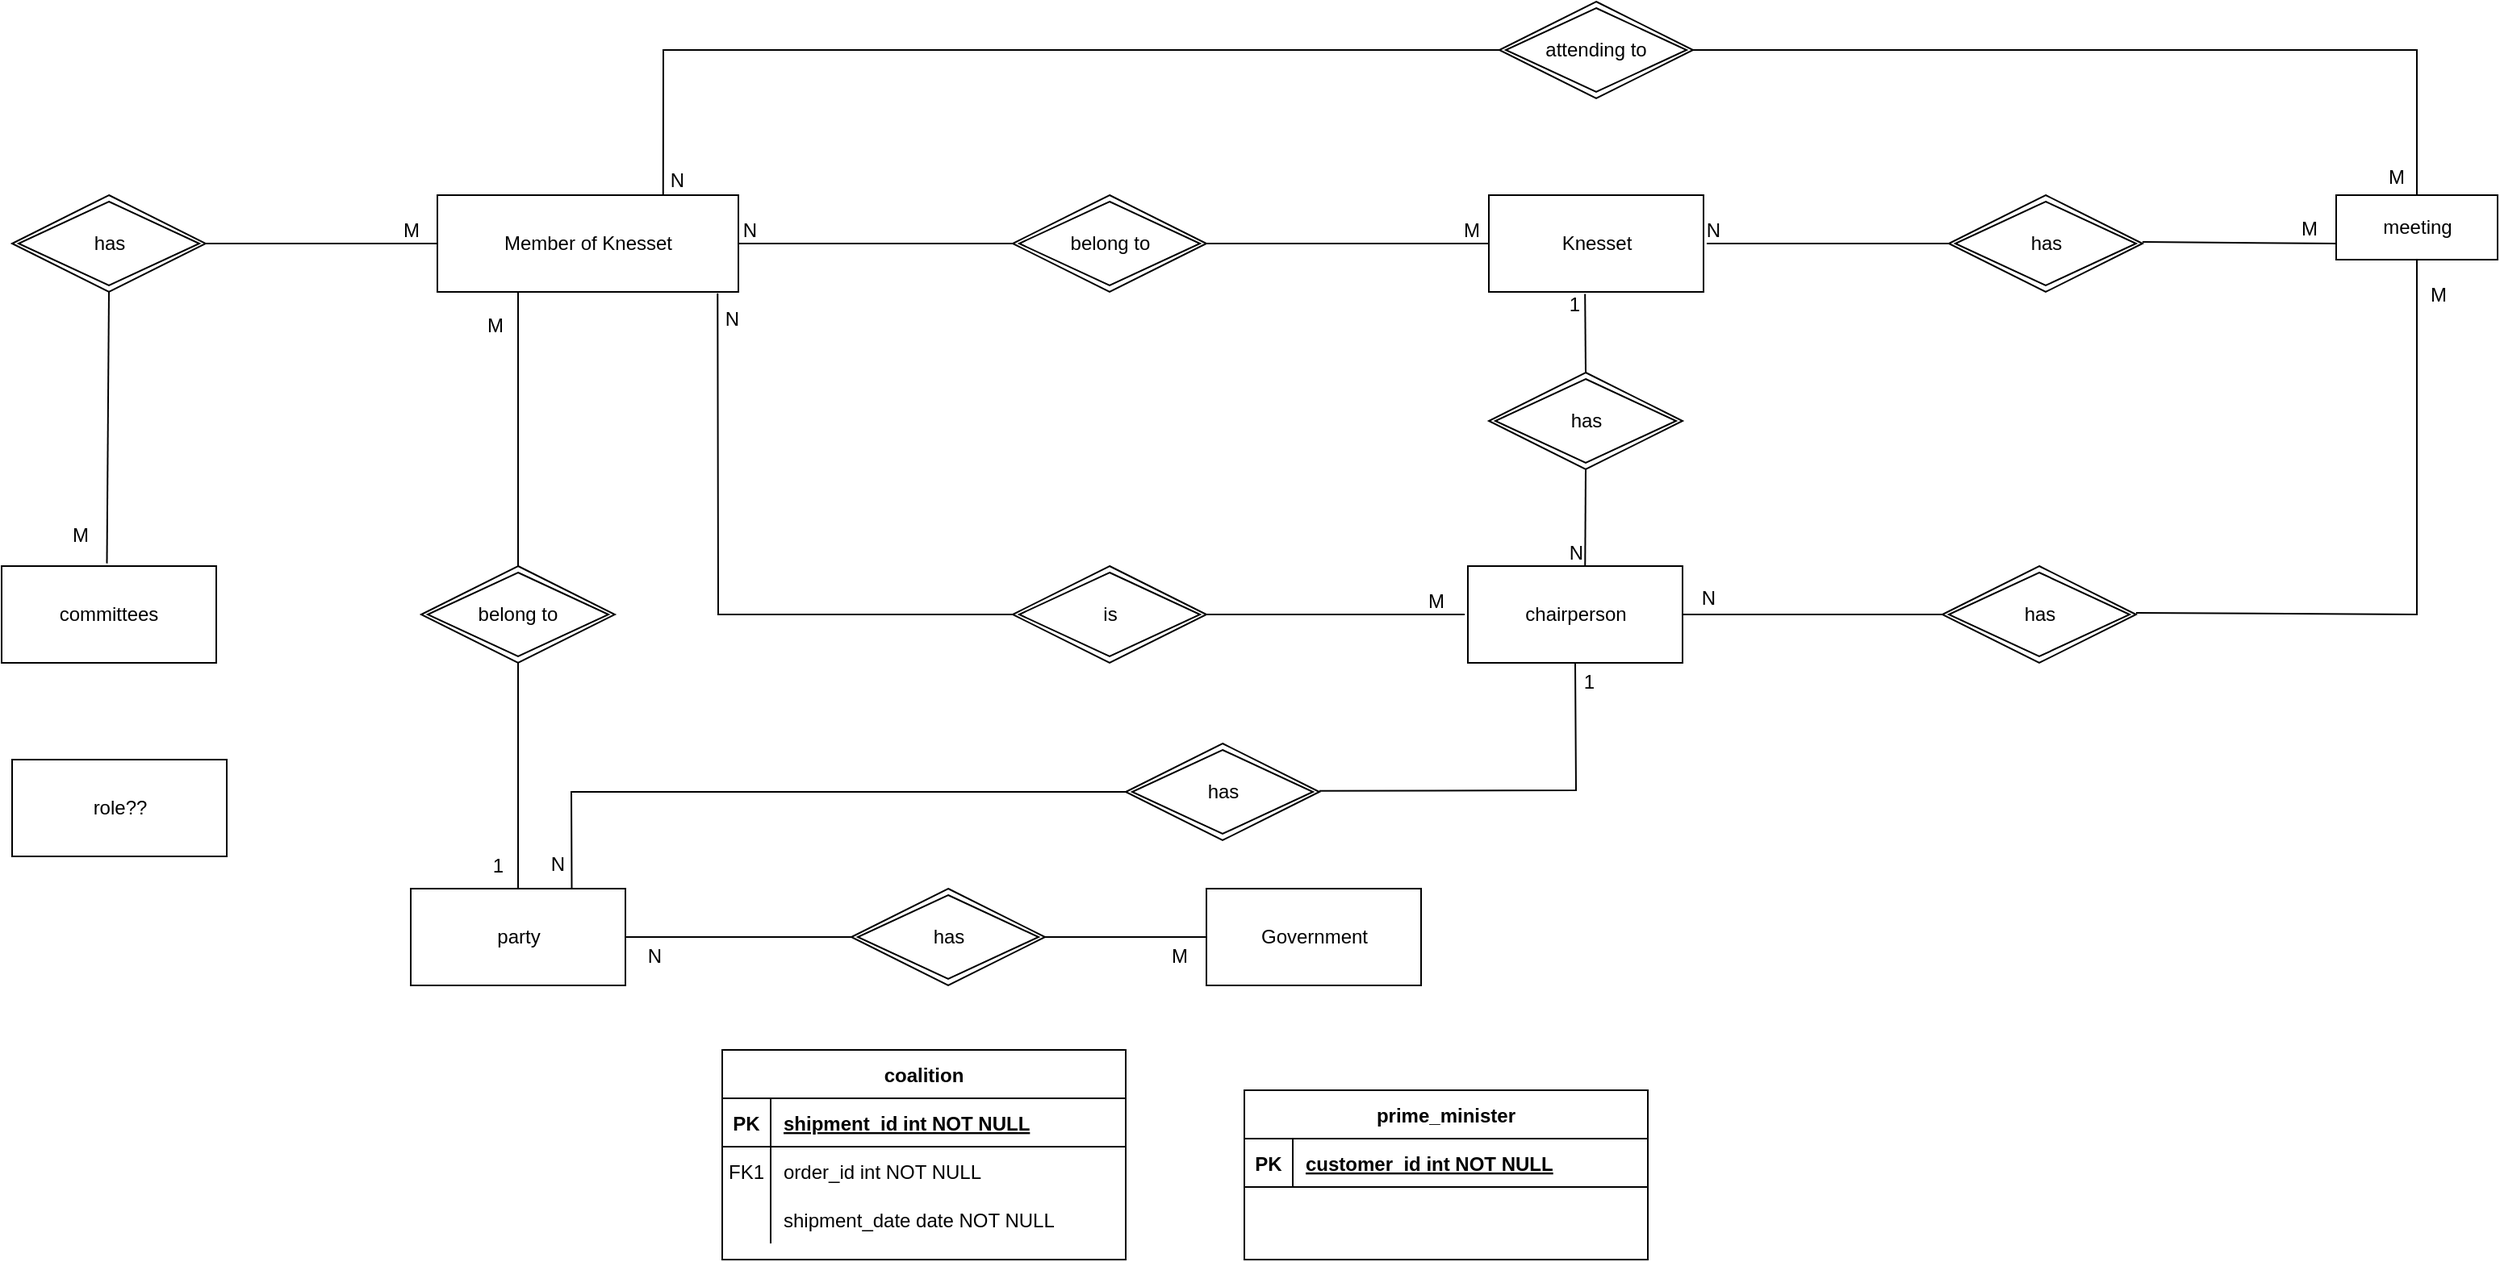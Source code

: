 <mxfile version="21.1.0" type="github">
  <diagram id="R2lEEEUBdFMjLlhIrx00" name="Page-1">
    <mxGraphModel dx="2465" dy="857" grid="1" gridSize="10" guides="1" tooltips="1" connect="1" arrows="1" fold="1" page="1" pageScale="1" pageWidth="850" pageHeight="1100" math="0" shadow="0" extFonts="Permanent Marker^https://fonts.googleapis.com/css?family=Permanent+Marker">
      <root>
        <mxCell id="0" />
        <mxCell id="1" parent="0" />
        <mxCell id="jUXAa7-mGyFEjl9MFrAE-49" value="prime_minister" style="shape=table;startSize=30;container=1;collapsible=1;childLayout=tableLayout;fixedRows=1;rowLines=0;fontStyle=1;align=center;resizeLast=1;" vertex="1" parent="1">
          <mxGeometry x="360" y="815" width="250" height="105" as="geometry" />
        </mxCell>
        <mxCell id="jUXAa7-mGyFEjl9MFrAE-50" value="" style="shape=partialRectangle;collapsible=0;dropTarget=0;pointerEvents=0;fillColor=none;points=[[0,0.5],[1,0.5]];portConstraint=eastwest;top=0;left=0;right=0;bottom=1;" vertex="1" parent="jUXAa7-mGyFEjl9MFrAE-49">
          <mxGeometry y="30" width="250" height="30" as="geometry" />
        </mxCell>
        <mxCell id="jUXAa7-mGyFEjl9MFrAE-51" value="PK" style="shape=partialRectangle;overflow=hidden;connectable=0;fillColor=none;top=0;left=0;bottom=0;right=0;fontStyle=1;" vertex="1" parent="jUXAa7-mGyFEjl9MFrAE-50">
          <mxGeometry width="30" height="30" as="geometry">
            <mxRectangle width="30" height="30" as="alternateBounds" />
          </mxGeometry>
        </mxCell>
        <mxCell id="jUXAa7-mGyFEjl9MFrAE-52" value="customer_id int NOT NULL " style="shape=partialRectangle;overflow=hidden;connectable=0;fillColor=none;top=0;left=0;bottom=0;right=0;align=left;spacingLeft=6;fontStyle=5;" vertex="1" parent="jUXAa7-mGyFEjl9MFrAE-50">
          <mxGeometry x="30" width="220" height="30" as="geometry">
            <mxRectangle width="220" height="30" as="alternateBounds" />
          </mxGeometry>
        </mxCell>
        <mxCell id="jUXAa7-mGyFEjl9MFrAE-54" value="coalition" style="shape=table;startSize=30;container=1;collapsible=1;childLayout=tableLayout;fixedRows=1;rowLines=0;fontStyle=1;align=center;resizeLast=1;" vertex="1" parent="1">
          <mxGeometry x="36.5" y="790" width="250" height="130" as="geometry" />
        </mxCell>
        <mxCell id="jUXAa7-mGyFEjl9MFrAE-55" value="" style="shape=partialRectangle;collapsible=0;dropTarget=0;pointerEvents=0;fillColor=none;points=[[0,0.5],[1,0.5]];portConstraint=eastwest;top=0;left=0;right=0;bottom=1;" vertex="1" parent="jUXAa7-mGyFEjl9MFrAE-54">
          <mxGeometry y="30" width="250" height="30" as="geometry" />
        </mxCell>
        <mxCell id="jUXAa7-mGyFEjl9MFrAE-56" value="PK" style="shape=partialRectangle;overflow=hidden;connectable=0;fillColor=none;top=0;left=0;bottom=0;right=0;fontStyle=1;" vertex="1" parent="jUXAa7-mGyFEjl9MFrAE-55">
          <mxGeometry width="30" height="30" as="geometry">
            <mxRectangle width="30" height="30" as="alternateBounds" />
          </mxGeometry>
        </mxCell>
        <mxCell id="jUXAa7-mGyFEjl9MFrAE-57" value="shipment_id int NOT NULL " style="shape=partialRectangle;overflow=hidden;connectable=0;fillColor=none;top=0;left=0;bottom=0;right=0;align=left;spacingLeft=6;fontStyle=5;" vertex="1" parent="jUXAa7-mGyFEjl9MFrAE-55">
          <mxGeometry x="30" width="220" height="30" as="geometry">
            <mxRectangle width="220" height="30" as="alternateBounds" />
          </mxGeometry>
        </mxCell>
        <mxCell id="jUXAa7-mGyFEjl9MFrAE-58" value="" style="shape=partialRectangle;collapsible=0;dropTarget=0;pointerEvents=0;fillColor=none;points=[[0,0.5],[1,0.5]];portConstraint=eastwest;top=0;left=0;right=0;bottom=0;" vertex="1" parent="jUXAa7-mGyFEjl9MFrAE-54">
          <mxGeometry y="60" width="250" height="30" as="geometry" />
        </mxCell>
        <mxCell id="jUXAa7-mGyFEjl9MFrAE-59" value="FK1" style="shape=partialRectangle;overflow=hidden;connectable=0;fillColor=none;top=0;left=0;bottom=0;right=0;" vertex="1" parent="jUXAa7-mGyFEjl9MFrAE-58">
          <mxGeometry width="30" height="30" as="geometry">
            <mxRectangle width="30" height="30" as="alternateBounds" />
          </mxGeometry>
        </mxCell>
        <mxCell id="jUXAa7-mGyFEjl9MFrAE-60" value="order_id int NOT NULL" style="shape=partialRectangle;overflow=hidden;connectable=0;fillColor=none;top=0;left=0;bottom=0;right=0;align=left;spacingLeft=6;" vertex="1" parent="jUXAa7-mGyFEjl9MFrAE-58">
          <mxGeometry x="30" width="220" height="30" as="geometry">
            <mxRectangle width="220" height="30" as="alternateBounds" />
          </mxGeometry>
        </mxCell>
        <mxCell id="jUXAa7-mGyFEjl9MFrAE-61" value="" style="shape=partialRectangle;collapsible=0;dropTarget=0;pointerEvents=0;fillColor=none;points=[[0,0.5],[1,0.5]];portConstraint=eastwest;top=0;left=0;right=0;bottom=0;" vertex="1" parent="jUXAa7-mGyFEjl9MFrAE-54">
          <mxGeometry y="90" width="250" height="30" as="geometry" />
        </mxCell>
        <mxCell id="jUXAa7-mGyFEjl9MFrAE-62" value="" style="shape=partialRectangle;overflow=hidden;connectable=0;fillColor=none;top=0;left=0;bottom=0;right=0;" vertex="1" parent="jUXAa7-mGyFEjl9MFrAE-61">
          <mxGeometry width="30" height="30" as="geometry">
            <mxRectangle width="30" height="30" as="alternateBounds" />
          </mxGeometry>
        </mxCell>
        <mxCell id="jUXAa7-mGyFEjl9MFrAE-63" value="shipment_date date NOT NULL" style="shape=partialRectangle;overflow=hidden;connectable=0;fillColor=none;top=0;left=0;bottom=0;right=0;align=left;spacingLeft=6;" vertex="1" parent="jUXAa7-mGyFEjl9MFrAE-61">
          <mxGeometry x="30" width="220" height="30" as="geometry">
            <mxRectangle width="220" height="30" as="alternateBounds" />
          </mxGeometry>
        </mxCell>
        <mxCell id="jUXAa7-mGyFEjl9MFrAE-71" value="belong to" style="shape=rhombus;double=1;perimeter=rhombusPerimeter;whiteSpace=wrap;html=1;align=center;" vertex="1" parent="1">
          <mxGeometry x="216.5" y="260" width="120" height="60" as="geometry" />
        </mxCell>
        <mxCell id="jUXAa7-mGyFEjl9MFrAE-81" value="" style="endArrow=none;html=1;rounded=0;exitX=0;exitY=0.5;exitDx=0;exitDy=0;entryX=1;entryY=0.5;entryDx=0;entryDy=0;" edge="1" parent="1" source="jUXAa7-mGyFEjl9MFrAE-71" target="jUXAa7-mGyFEjl9MFrAE-133">
          <mxGeometry relative="1" as="geometry">
            <mxPoint x="516.5" y="470" as="sourcePoint" />
            <mxPoint x="86.5" y="290.0" as="targetPoint" />
          </mxGeometry>
        </mxCell>
        <mxCell id="jUXAa7-mGyFEjl9MFrAE-82" value="N" style="resizable=0;html=1;whiteSpace=wrap;align=right;verticalAlign=bottom;" connectable="0" vertex="1" parent="jUXAa7-mGyFEjl9MFrAE-81">
          <mxGeometry x="1" relative="1" as="geometry">
            <mxPoint x="13" as="offset" />
          </mxGeometry>
        </mxCell>
        <mxCell id="jUXAa7-mGyFEjl9MFrAE-83" value="" style="endArrow=none;html=1;rounded=0;exitX=0;exitY=0.5;exitDx=0;exitDy=0;entryX=1;entryY=0.5;entryDx=0;entryDy=0;" edge="1" parent="1" source="jUXAa7-mGyFEjl9MFrAE-132" target="jUXAa7-mGyFEjl9MFrAE-71">
          <mxGeometry relative="1" as="geometry">
            <mxPoint x="432.5" y="290.21" as="sourcePoint" />
            <mxPoint x="676.5" y="470" as="targetPoint" />
          </mxGeometry>
        </mxCell>
        <mxCell id="jUXAa7-mGyFEjl9MFrAE-84" value="M" style="resizable=0;html=1;whiteSpace=wrap;align=left;verticalAlign=bottom;" connectable="0" vertex="1" parent="jUXAa7-mGyFEjl9MFrAE-83">
          <mxGeometry x="-1" relative="1" as="geometry">
            <mxPoint x="-18" as="offset" />
          </mxGeometry>
        </mxCell>
        <mxCell id="jUXAa7-mGyFEjl9MFrAE-85" value="" style="resizable=0;html=1;whiteSpace=wrap;align=right;verticalAlign=bottom;" connectable="0" vertex="1" parent="jUXAa7-mGyFEjl9MFrAE-83">
          <mxGeometry x="1" relative="1" as="geometry" />
        </mxCell>
        <mxCell id="jUXAa7-mGyFEjl9MFrAE-86" value="" style="endArrow=none;html=1;rounded=0;exitX=0;exitY=0.5;exitDx=0;exitDy=0;entryX=0.931;entryY=1.015;entryDx=0;entryDy=0;entryPerimeter=0;" edge="1" source="jUXAa7-mGyFEjl9MFrAE-88" parent="1" target="jUXAa7-mGyFEjl9MFrAE-133">
          <mxGeometry relative="1" as="geometry">
            <mxPoint x="513.5" y="650" as="sourcePoint" />
            <mxPoint x="66.5" y="350" as="targetPoint" />
            <Array as="points">
              <mxPoint x="34" y="520" />
            </Array>
          </mxGeometry>
        </mxCell>
        <mxCell id="jUXAa7-mGyFEjl9MFrAE-87" value="N" style="resizable=0;html=1;whiteSpace=wrap;align=right;verticalAlign=bottom;" connectable="0" vertex="1" parent="jUXAa7-mGyFEjl9MFrAE-86">
          <mxGeometry x="1" relative="1" as="geometry">
            <mxPoint x="15" y="24" as="offset" />
          </mxGeometry>
        </mxCell>
        <mxCell id="jUXAa7-mGyFEjl9MFrAE-88" value="is" style="shape=rhombus;double=1;perimeter=rhombusPerimeter;whiteSpace=wrap;html=1;align=center;" vertex="1" parent="1">
          <mxGeometry x="216.5" y="490" width="120" height="60" as="geometry" />
        </mxCell>
        <mxCell id="jUXAa7-mGyFEjl9MFrAE-89" value="" style="endArrow=none;html=1;rounded=0;entryX=1;entryY=0.5;entryDx=0;entryDy=0;" edge="1" target="jUXAa7-mGyFEjl9MFrAE-88" parent="1">
          <mxGeometry relative="1" as="geometry">
            <mxPoint x="496.5" y="520" as="sourcePoint" />
            <mxPoint x="676.5" y="700" as="targetPoint" />
          </mxGeometry>
        </mxCell>
        <mxCell id="jUXAa7-mGyFEjl9MFrAE-90" value="M" style="resizable=0;html=1;whiteSpace=wrap;align=left;verticalAlign=bottom;" connectable="0" vertex="1" parent="jUXAa7-mGyFEjl9MFrAE-89">
          <mxGeometry x="-1" relative="1" as="geometry">
            <mxPoint x="-25" as="offset" />
          </mxGeometry>
        </mxCell>
        <mxCell id="jUXAa7-mGyFEjl9MFrAE-91" value="" style="resizable=0;html=1;whiteSpace=wrap;align=right;verticalAlign=bottom;" connectable="0" vertex="1" parent="jUXAa7-mGyFEjl9MFrAE-89">
          <mxGeometry x="1" relative="1" as="geometry" />
        </mxCell>
        <mxCell id="jUXAa7-mGyFEjl9MFrAE-92" value="has" style="shape=rhombus;double=1;perimeter=rhombusPerimeter;whiteSpace=wrap;html=1;align=center;" vertex="1" parent="1">
          <mxGeometry x="511.5" y="370" width="120" height="60" as="geometry" />
        </mxCell>
        <mxCell id="jUXAa7-mGyFEjl9MFrAE-93" value="" style="endArrow=none;html=1;rounded=0;exitX=0.5;exitY=0;exitDx=0;exitDy=0;entryX=0.448;entryY=1.02;entryDx=0;entryDy=0;entryPerimeter=0;" edge="1" parent="1" target="jUXAa7-mGyFEjl9MFrAE-132">
          <mxGeometry relative="1" as="geometry">
            <mxPoint x="571.5" y="370" as="sourcePoint" />
            <mxPoint x="575.562" y="320" as="targetPoint" />
          </mxGeometry>
        </mxCell>
        <mxCell id="jUXAa7-mGyFEjl9MFrAE-94" value="1" style="resizable=0;html=1;whiteSpace=wrap;align=right;verticalAlign=bottom;" connectable="0" vertex="1" parent="jUXAa7-mGyFEjl9MFrAE-93">
          <mxGeometry x="1" relative="1" as="geometry">
            <mxPoint x="-2" y="15" as="offset" />
          </mxGeometry>
        </mxCell>
        <mxCell id="jUXAa7-mGyFEjl9MFrAE-97" value="" style="endArrow=none;html=1;rounded=0;exitX=0.5;exitY=1;exitDx=0;exitDy=0;entryX=0.546;entryY=0.016;entryDx=0;entryDy=0;entryPerimeter=0;" edge="1" parent="1" source="jUXAa7-mGyFEjl9MFrAE-92" target="jUXAa7-mGyFEjl9MFrAE-131">
          <mxGeometry relative="1" as="geometry">
            <mxPoint x="446.5" y="350" as="sourcePoint" />
            <mxPoint x="571.5" y="460" as="targetPoint" />
          </mxGeometry>
        </mxCell>
        <mxCell id="jUXAa7-mGyFEjl9MFrAE-98" value="N" style="resizable=0;html=1;whiteSpace=wrap;align=right;verticalAlign=bottom;" connectable="0" vertex="1" parent="jUXAa7-mGyFEjl9MFrAE-97">
          <mxGeometry x="1" relative="1" as="geometry" />
        </mxCell>
        <mxCell id="jUXAa7-mGyFEjl9MFrAE-99" value="has" style="shape=rhombus;double=1;perimeter=rhombusPerimeter;whiteSpace=wrap;html=1;align=center;" vertex="1" parent="1">
          <mxGeometry x="796.5" y="260" width="120" height="60" as="geometry" />
        </mxCell>
        <mxCell id="jUXAa7-mGyFEjl9MFrAE-100" value="" style="endArrow=none;html=1;rounded=0;" edge="1" parent="1" source="jUXAa7-mGyFEjl9MFrAE-99">
          <mxGeometry relative="1" as="geometry">
            <mxPoint x="386.5" y="530" as="sourcePoint" />
            <mxPoint x="646.5" y="290" as="targetPoint" />
          </mxGeometry>
        </mxCell>
        <mxCell id="jUXAa7-mGyFEjl9MFrAE-101" value="N" style="resizable=0;html=1;whiteSpace=wrap;align=right;verticalAlign=bottom;" connectable="0" vertex="1" parent="jUXAa7-mGyFEjl9MFrAE-100">
          <mxGeometry x="1" relative="1" as="geometry">
            <mxPoint x="10" as="offset" />
          </mxGeometry>
        </mxCell>
        <mxCell id="jUXAa7-mGyFEjl9MFrAE-102" value="" style="endArrow=none;html=1;rounded=0;entryX=0;entryY=0.75;entryDx=0;entryDy=0;" edge="1" parent="1" target="jUXAa7-mGyFEjl9MFrAE-130">
          <mxGeometry relative="1" as="geometry">
            <mxPoint x="916.5" y="289" as="sourcePoint" />
            <mxPoint x="1003.75" y="289.82" as="targetPoint" />
          </mxGeometry>
        </mxCell>
        <mxCell id="jUXAa7-mGyFEjl9MFrAE-103" value="M" style="resizable=0;html=1;whiteSpace=wrap;align=right;verticalAlign=bottom;" connectable="0" vertex="1" parent="jUXAa7-mGyFEjl9MFrAE-102">
          <mxGeometry x="1" relative="1" as="geometry">
            <mxPoint x="-10" as="offset" />
          </mxGeometry>
        </mxCell>
        <mxCell id="jUXAa7-mGyFEjl9MFrAE-110" value="has" style="shape=rhombus;double=1;perimeter=rhombusPerimeter;whiteSpace=wrap;html=1;align=center;" vertex="1" parent="1">
          <mxGeometry x="-403.5" y="260" width="120" height="60" as="geometry" />
        </mxCell>
        <mxCell id="jUXAa7-mGyFEjl9MFrAE-111" value="" style="endArrow=none;html=1;rounded=0;entryX=0;entryY=0.5;entryDx=0;entryDy=0;" edge="1" parent="1" target="jUXAa7-mGyFEjl9MFrAE-133">
          <mxGeometry relative="1" as="geometry">
            <mxPoint x="-283.5" y="290" as="sourcePoint" />
            <mxPoint x="-163.5" y="290.0" as="targetPoint" />
          </mxGeometry>
        </mxCell>
        <mxCell id="jUXAa7-mGyFEjl9MFrAE-112" value="M" style="resizable=0;html=1;whiteSpace=wrap;align=right;verticalAlign=bottom;" connectable="0" vertex="1" parent="jUXAa7-mGyFEjl9MFrAE-111">
          <mxGeometry x="1" relative="1" as="geometry">
            <mxPoint x="-10" as="offset" />
          </mxGeometry>
        </mxCell>
        <mxCell id="jUXAa7-mGyFEjl9MFrAE-113" value="" style="endArrow=none;html=1;rounded=0;entryX=0.395;entryY=-0.013;entryDx=0;entryDy=0;exitX=0.5;exitY=1;exitDx=0;exitDy=0;entryPerimeter=0;" edge="1" parent="1" source="jUXAa7-mGyFEjl9MFrAE-110">
          <mxGeometry relative="1" as="geometry">
            <mxPoint x="-343.5" y="300" as="sourcePoint" />
            <mxPoint x="-344.75" y="488.31" as="targetPoint" />
          </mxGeometry>
        </mxCell>
        <mxCell id="jUXAa7-mGyFEjl9MFrAE-114" value="M" style="resizable=0;html=1;whiteSpace=wrap;align=right;verticalAlign=bottom;" connectable="0" vertex="1" parent="jUXAa7-mGyFEjl9MFrAE-113">
          <mxGeometry x="1" relative="1" as="geometry">
            <mxPoint x="-10" y="-9" as="offset" />
          </mxGeometry>
        </mxCell>
        <mxCell id="jUXAa7-mGyFEjl9MFrAE-115" value="belong to" style="shape=rhombus;double=1;perimeter=rhombusPerimeter;whiteSpace=wrap;html=1;align=center;" vertex="1" parent="1">
          <mxGeometry x="-150" y="490" width="120" height="60" as="geometry" />
        </mxCell>
        <mxCell id="jUXAa7-mGyFEjl9MFrAE-117" value="" style="endArrow=none;html=1;rounded=0;exitX=0.5;exitY=1;exitDx=0;exitDy=0;entryX=0.5;entryY=0;entryDx=0;entryDy=0;" edge="1" parent="1" source="jUXAa7-mGyFEjl9MFrAE-115" target="jUXAa7-mGyFEjl9MFrAE-134">
          <mxGeometry relative="1" as="geometry">
            <mxPoint x="-93.5" y="630" as="sourcePoint" />
            <mxPoint x="-55.5" y="690" as="targetPoint" />
          </mxGeometry>
        </mxCell>
        <mxCell id="jUXAa7-mGyFEjl9MFrAE-118" value="1" style="resizable=0;html=1;whiteSpace=wrap;align=right;verticalAlign=bottom;" connectable="0" vertex="1" parent="jUXAa7-mGyFEjl9MFrAE-117">
          <mxGeometry x="1" relative="1" as="geometry">
            <mxPoint x="-8" y="-6" as="offset" />
          </mxGeometry>
        </mxCell>
        <mxCell id="jUXAa7-mGyFEjl9MFrAE-119" value="" style="endArrow=none;html=1;rounded=0;exitX=0.5;exitY=0;exitDx=0;exitDy=0;" edge="1" parent="1" source="jUXAa7-mGyFEjl9MFrAE-115">
          <mxGeometry relative="1" as="geometry">
            <mxPoint x="-333.5" y="330" as="sourcePoint" />
            <mxPoint x="-90" y="320" as="targetPoint" />
          </mxGeometry>
        </mxCell>
        <mxCell id="jUXAa7-mGyFEjl9MFrAE-120" value="M" style="resizable=0;html=1;whiteSpace=wrap;align=right;verticalAlign=bottom;" connectable="0" vertex="1" parent="jUXAa7-mGyFEjl9MFrAE-119">
          <mxGeometry x="1" relative="1" as="geometry">
            <mxPoint x="-8" y="29" as="offset" />
          </mxGeometry>
        </mxCell>
        <mxCell id="jUXAa7-mGyFEjl9MFrAE-124" value="" style="endArrow=none;html=1;rounded=0;entryX=1;entryY=0.5;entryDx=0;entryDy=0;" edge="1" source="jUXAa7-mGyFEjl9MFrAE-126" parent="1" target="jUXAa7-mGyFEjl9MFrAE-131">
          <mxGeometry relative="1" as="geometry">
            <mxPoint x="382.5" y="760" as="sourcePoint" />
            <mxPoint x="684.5" y="522" as="targetPoint" />
          </mxGeometry>
        </mxCell>
        <mxCell id="jUXAa7-mGyFEjl9MFrAE-125" value="N" style="resizable=0;html=1;whiteSpace=wrap;align=right;verticalAlign=bottom;" connectable="0" vertex="1" parent="jUXAa7-mGyFEjl9MFrAE-124">
          <mxGeometry x="1" relative="1" as="geometry">
            <mxPoint x="22" y="-2" as="offset" />
          </mxGeometry>
        </mxCell>
        <mxCell id="jUXAa7-mGyFEjl9MFrAE-126" value="has" style="shape=rhombus;double=1;perimeter=rhombusPerimeter;whiteSpace=wrap;html=1;align=center;" vertex="1" parent="1">
          <mxGeometry x="792.5" y="490" width="120" height="60" as="geometry" />
        </mxCell>
        <mxCell id="jUXAa7-mGyFEjl9MFrAE-127" value="" style="endArrow=none;html=1;rounded=0;entryX=0.5;entryY=1;entryDx=0;entryDy=0;" edge="1" parent="1" target="jUXAa7-mGyFEjl9MFrAE-130">
          <mxGeometry relative="1" as="geometry">
            <mxPoint x="912.5" y="519" as="sourcePoint" />
            <mxPoint x="1086.5" y="330" as="targetPoint" />
            <Array as="points">
              <mxPoint x="1086.5" y="520" />
            </Array>
          </mxGeometry>
        </mxCell>
        <mxCell id="jUXAa7-mGyFEjl9MFrAE-128" value="M" style="resizable=0;html=1;whiteSpace=wrap;align=right;verticalAlign=bottom;" connectable="0" vertex="1" parent="jUXAa7-mGyFEjl9MFrAE-127">
          <mxGeometry x="1" relative="1" as="geometry">
            <mxPoint x="20" y="30" as="offset" />
          </mxGeometry>
        </mxCell>
        <mxCell id="jUXAa7-mGyFEjl9MFrAE-130" value="meeting" style="whiteSpace=wrap;html=1;align=center;" vertex="1" parent="1">
          <mxGeometry x="1036.5" y="260" width="100" height="40" as="geometry" />
        </mxCell>
        <mxCell id="jUXAa7-mGyFEjl9MFrAE-131" value="chairperson" style="whiteSpace=wrap;html=1;align=center;" vertex="1" parent="1">
          <mxGeometry x="498.5" y="490" width="133" height="60" as="geometry" />
        </mxCell>
        <mxCell id="jUXAa7-mGyFEjl9MFrAE-132" value="Knesset" style="whiteSpace=wrap;html=1;align=center;" vertex="1" parent="1">
          <mxGeometry x="511.5" y="260" width="133" height="60" as="geometry" />
        </mxCell>
        <mxCell id="jUXAa7-mGyFEjl9MFrAE-133" value="Member of Knesset" style="whiteSpace=wrap;html=1;align=center;" vertex="1" parent="1">
          <mxGeometry x="-140" y="260" width="186.5" height="60" as="geometry" />
        </mxCell>
        <mxCell id="jUXAa7-mGyFEjl9MFrAE-134" value="party" style="whiteSpace=wrap;html=1;align=center;" vertex="1" parent="1">
          <mxGeometry x="-156.5" y="690" width="133" height="60" as="geometry" />
        </mxCell>
        <mxCell id="jUXAa7-mGyFEjl9MFrAE-135" value="Government" style="whiteSpace=wrap;html=1;align=center;" vertex="1" parent="1">
          <mxGeometry x="336.5" y="690" width="133" height="60" as="geometry" />
        </mxCell>
        <mxCell id="jUXAa7-mGyFEjl9MFrAE-139" value="has" style="shape=rhombus;double=1;perimeter=rhombusPerimeter;whiteSpace=wrap;html=1;align=center;" vertex="1" parent="1">
          <mxGeometry x="116.5" y="690" width="120" height="60" as="geometry" />
        </mxCell>
        <mxCell id="jUXAa7-mGyFEjl9MFrAE-140" value="" style="endArrow=none;html=1;rounded=0;entryX=1;entryY=0.5;entryDx=0;entryDy=0;exitX=0;exitY=0.5;exitDx=0;exitDy=0;" edge="1" parent="1" source="jUXAa7-mGyFEjl9MFrAE-139" target="jUXAa7-mGyFEjl9MFrAE-134">
          <mxGeometry relative="1" as="geometry">
            <mxPoint x="106.5" y="760" as="sourcePoint" />
            <mxPoint x="266.5" y="760" as="targetPoint" />
          </mxGeometry>
        </mxCell>
        <mxCell id="jUXAa7-mGyFEjl9MFrAE-141" value="N" style="resizable=0;html=1;whiteSpace=wrap;align=right;verticalAlign=bottom;" connectable="0" vertex="1" parent="jUXAa7-mGyFEjl9MFrAE-140">
          <mxGeometry x="1" relative="1" as="geometry">
            <mxPoint x="24" y="20" as="offset" />
          </mxGeometry>
        </mxCell>
        <mxCell id="jUXAa7-mGyFEjl9MFrAE-142" value="" style="endArrow=none;html=1;rounded=0;entryX=0;entryY=0.5;entryDx=0;entryDy=0;exitX=1;exitY=0.5;exitDx=0;exitDy=0;" edge="1" parent="1" source="jUXAa7-mGyFEjl9MFrAE-139" target="jUXAa7-mGyFEjl9MFrAE-135">
          <mxGeometry relative="1" as="geometry">
            <mxPoint x="106.5" y="760" as="sourcePoint" />
            <mxPoint x="266.5" y="760" as="targetPoint" />
          </mxGeometry>
        </mxCell>
        <mxCell id="jUXAa7-mGyFEjl9MFrAE-143" value="M" style="resizable=0;html=1;whiteSpace=wrap;align=right;verticalAlign=bottom;" connectable="0" vertex="1" parent="jUXAa7-mGyFEjl9MFrAE-142">
          <mxGeometry x="1" relative="1" as="geometry">
            <mxPoint x="-10" y="20" as="offset" />
          </mxGeometry>
        </mxCell>
        <mxCell id="jUXAa7-mGyFEjl9MFrAE-144" value="" style="endArrow=none;html=1;rounded=0;entryX=0.75;entryY=0;entryDx=0;entryDy=0;exitX=0;exitY=0.5;exitDx=0;exitDy=0;" edge="1" parent="1" source="jUXAa7-mGyFEjl9MFrAE-146" target="jUXAa7-mGyFEjl9MFrAE-134">
          <mxGeometry relative="1" as="geometry">
            <mxPoint x="149.5" y="650" as="sourcePoint" />
            <mxPoint x="46.5" y="650" as="targetPoint" />
            <Array as="points">
              <mxPoint x="-57" y="630" />
            </Array>
          </mxGeometry>
        </mxCell>
        <mxCell id="jUXAa7-mGyFEjl9MFrAE-145" value="N" style="resizable=0;html=1;whiteSpace=wrap;align=right;verticalAlign=bottom;" connectable="0" vertex="1" parent="jUXAa7-mGyFEjl9MFrAE-144">
          <mxGeometry x="1" relative="1" as="geometry">
            <mxPoint x="-3" y="-6" as="offset" />
          </mxGeometry>
        </mxCell>
        <mxCell id="jUXAa7-mGyFEjl9MFrAE-146" value="has" style="shape=rhombus;double=1;perimeter=rhombusPerimeter;whiteSpace=wrap;html=1;align=center;" vertex="1" parent="1">
          <mxGeometry x="286.5" y="600" width="120" height="60" as="geometry" />
        </mxCell>
        <mxCell id="jUXAa7-mGyFEjl9MFrAE-147" value="" style="endArrow=none;html=1;rounded=0;entryX=0.5;entryY=1;entryDx=0;entryDy=0;" edge="1" parent="1" target="jUXAa7-mGyFEjl9MFrAE-131">
          <mxGeometry relative="1" as="geometry">
            <mxPoint x="406.5" y="629.41" as="sourcePoint" />
            <mxPoint x="566.5" y="629.41" as="targetPoint" />
            <Array as="points">
              <mxPoint x="565.5" y="629" />
            </Array>
          </mxGeometry>
        </mxCell>
        <mxCell id="jUXAa7-mGyFEjl9MFrAE-148" value="1" style="resizable=0;html=1;whiteSpace=wrap;align=right;verticalAlign=bottom;" connectable="0" vertex="1" parent="jUXAa7-mGyFEjl9MFrAE-147">
          <mxGeometry x="1" relative="1" as="geometry">
            <mxPoint x="13" y="20" as="offset" />
          </mxGeometry>
        </mxCell>
        <mxCell id="jUXAa7-mGyFEjl9MFrAE-149" value="committees" style="whiteSpace=wrap;html=1;align=center;" vertex="1" parent="1">
          <mxGeometry x="-410" y="490" width="133" height="60" as="geometry" />
        </mxCell>
        <mxCell id="jUXAa7-mGyFEjl9MFrAE-150" value="attending to" style="shape=rhombus;double=1;perimeter=rhombusPerimeter;whiteSpace=wrap;html=1;align=center;" vertex="1" parent="1">
          <mxGeometry x="518" y="140" width="120" height="60" as="geometry" />
        </mxCell>
        <mxCell id="jUXAa7-mGyFEjl9MFrAE-151" value="" style="endArrow=none;html=1;rounded=0;exitX=0;exitY=0.5;exitDx=0;exitDy=0;entryX=0.75;entryY=0;entryDx=0;entryDy=0;" edge="1" parent="1" source="jUXAa7-mGyFEjl9MFrAE-150" target="jUXAa7-mGyFEjl9MFrAE-133">
          <mxGeometry relative="1" as="geometry">
            <mxPoint x="486.5" y="160" as="sourcePoint" />
            <mxPoint x="-13.5" y="170" as="targetPoint" />
            <Array as="points">
              <mxPoint y="170" />
            </Array>
          </mxGeometry>
        </mxCell>
        <mxCell id="jUXAa7-mGyFEjl9MFrAE-152" value="N" style="resizable=0;html=1;whiteSpace=wrap;align=right;verticalAlign=bottom;" connectable="0" vertex="1" parent="jUXAa7-mGyFEjl9MFrAE-151">
          <mxGeometry x="1" relative="1" as="geometry">
            <mxPoint x="15" as="offset" />
          </mxGeometry>
        </mxCell>
        <mxCell id="jUXAa7-mGyFEjl9MFrAE-153" value="" style="endArrow=none;html=1;rounded=0;entryX=0.5;entryY=0;entryDx=0;entryDy=0;exitX=1;exitY=0.5;exitDx=0;exitDy=0;" edge="1" parent="1" source="jUXAa7-mGyFEjl9MFrAE-150" target="jUXAa7-mGyFEjl9MFrAE-130">
          <mxGeometry relative="1" as="geometry">
            <mxPoint x="726.5" y="169.5" as="sourcePoint" />
            <mxPoint x="846.5" y="170.5" as="targetPoint" />
            <Array as="points">
              <mxPoint x="1086.5" y="170" />
            </Array>
          </mxGeometry>
        </mxCell>
        <mxCell id="jUXAa7-mGyFEjl9MFrAE-154" value="M" style="resizable=0;html=1;whiteSpace=wrap;align=right;verticalAlign=bottom;" connectable="0" vertex="1" parent="jUXAa7-mGyFEjl9MFrAE-153">
          <mxGeometry x="1" relative="1" as="geometry">
            <mxPoint x="-6" y="-3" as="offset" />
          </mxGeometry>
        </mxCell>
        <mxCell id="jUXAa7-mGyFEjl9MFrAE-155" value="role??" style="whiteSpace=wrap;html=1;align=center;" vertex="1" parent="1">
          <mxGeometry x="-403.5" y="610" width="133" height="60" as="geometry" />
        </mxCell>
      </root>
    </mxGraphModel>
  </diagram>
</mxfile>
